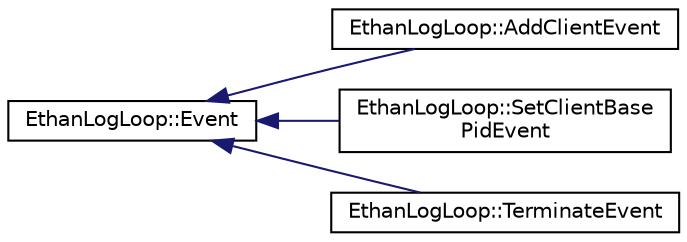 digraph "Graphical Class Hierarchy"
{
 // LATEX_PDF_SIZE
  edge [fontname="Helvetica",fontsize="10",labelfontname="Helvetica",labelfontsize="10"];
  node [fontname="Helvetica",fontsize="10",shape=record];
  rankdir="LR";
  Node0 [label="EthanLogLoop::Event",height=0.2,width=0.4,color="black", fillcolor="white", style="filled",URL="$structEthanLogLoop_1_1Event.html",tooltip=" "];
  Node0 -> Node1 [dir="back",color="midnightblue",fontsize="10",style="solid",fontname="Helvetica"];
  Node1 [label="EthanLogLoop::AddClientEvent",height=0.2,width=0.4,color="black", fillcolor="white", style="filled",URL="$structEthanLogLoop_1_1AddClientEvent.html",tooltip=" "];
  Node0 -> Node2 [dir="back",color="midnightblue",fontsize="10",style="solid",fontname="Helvetica"];
  Node2 [label="EthanLogLoop::SetClientBase\lPidEvent",height=0.2,width=0.4,color="black", fillcolor="white", style="filled",URL="$structEthanLogLoop_1_1SetClientBasePidEvent.html",tooltip=" "];
  Node0 -> Node3 [dir="back",color="midnightblue",fontsize="10",style="solid",fontname="Helvetica"];
  Node3 [label="EthanLogLoop::TerminateEvent",height=0.2,width=0.4,color="black", fillcolor="white", style="filled",URL="$structEthanLogLoop_1_1TerminateEvent.html",tooltip=" "];
}
